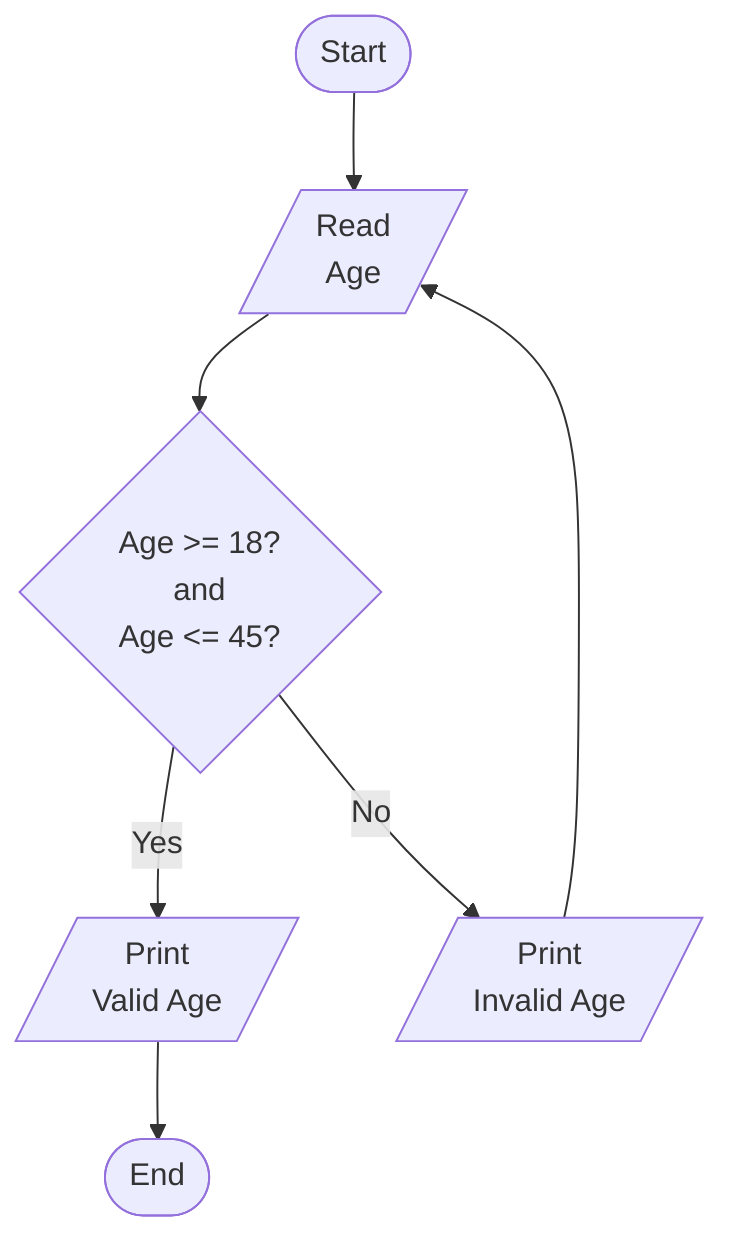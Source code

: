 %% Write a program to ask the user to enter
%% • Age
%% If age is between 18 and 45, Then print "Valid Age", Otherwise print "Invalid Age"
%% Note: You should keep asking user to enter a valid age until s\he enters it
%% Steps
%% Step 1: Ask the user to enter Age
%% Step 2: If (Age >= 18 and Age <= 45) then print "Valid Age", Otherwise print "Invalid Age" and go to Step1
%% Step 3: Print (("Valid Age") or ("Invalid Age" and go to Stop1)) Accordingly

flowchart TD
    Start([Start])
    ReadAge[/Read\nAge/]
    IsValidAge{Age >= 18?\nand\nAge <= 45?}
    PrintValidAge[/Print\nValid Age/]
    PrintInvalidAge[/Print\nInvalid Age/]
    End([End])
    Start --> ReadAge --> IsValidAge -- Yes --> PrintValidAge --> End
    IsValidAge -- No --> PrintInvalidAge --> ReadAge